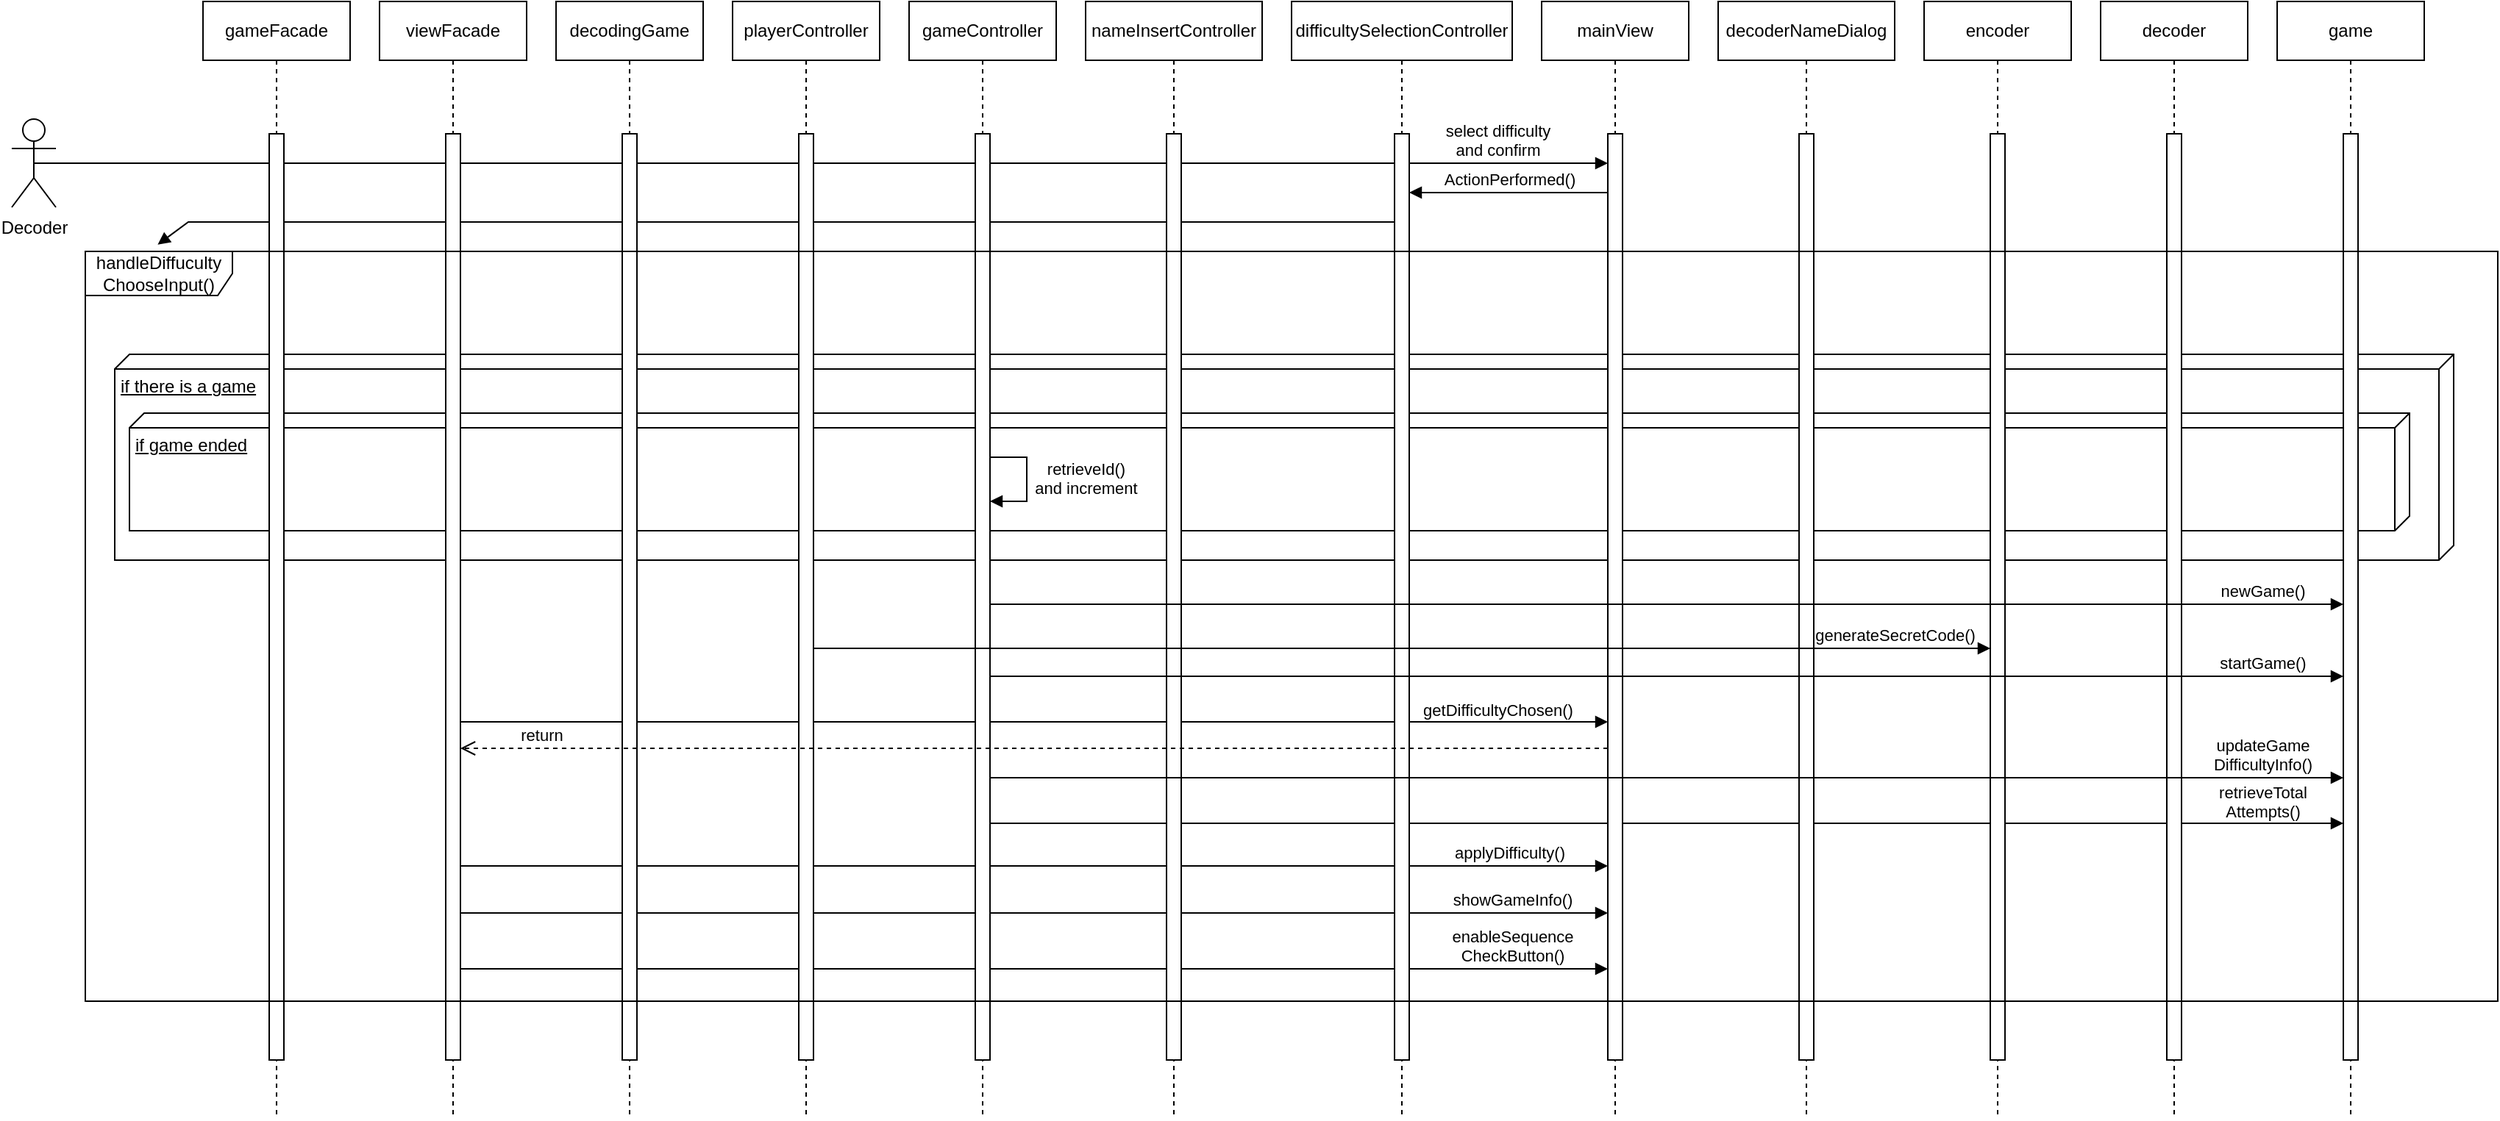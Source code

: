 <mxfile version="22.1.16" type="device" pages="5">
  <diagram name="difficultySelection" id="ej1dVefqYXsf6kIaZEYO">
    <mxGraphModel dx="1793" dy="1045" grid="1" gridSize="10" guides="1" tooltips="1" connect="1" arrows="1" fold="1" page="1" pageScale="1" pageWidth="850" pageHeight="1100" math="0" shadow="0">
      <root>
        <mxCell id="0" />
        <mxCell id="1" parent="0" />
        <mxCell id="rTa7LTqlLrorRSVed1K8-1" value="if there is a game" style="verticalAlign=top;align=left;spacingTop=8;spacingLeft=2;spacingRight=12;shape=cube;size=10;direction=south;fontStyle=4;html=1;whiteSpace=wrap;" vertex="1" parent="1">
          <mxGeometry x="140" y="280" width="1590" height="140" as="geometry" />
        </mxCell>
        <mxCell id="rTa7LTqlLrorRSVed1K8-2" value="if game ended" style="verticalAlign=top;align=left;spacingTop=8;spacingLeft=2;spacingRight=12;shape=cube;size=10;direction=south;fontStyle=4;html=1;whiteSpace=wrap;" vertex="1" parent="1">
          <mxGeometry x="150" y="320" width="1550" height="80" as="geometry" />
        </mxCell>
        <mxCell id="XU4_op4EVZj-XPHD7sc--62" value="" style="html=1;verticalAlign=bottom;endArrow=block;curved=0;rounded=0;entryX=0.03;entryY=-0.009;entryDx=0;entryDy=0;entryPerimeter=0;" parent="1" source="XU4_op4EVZj-XPHD7sc--52" target="XU4_op4EVZj-XPHD7sc--61" edge="1">
          <mxGeometry width="80" relative="1" as="geometry">
            <mxPoint x="760" y="270" as="sourcePoint" />
            <mxPoint x="166.774" y="190" as="targetPoint" />
            <Array as="points">
              <mxPoint x="190" y="190" />
            </Array>
          </mxGeometry>
        </mxCell>
        <mxCell id="XU4_op4EVZj-XPHD7sc--66" value="retrieveTotal&lt;br&gt;Attempts()" style="html=1;verticalAlign=bottom;endArrow=block;curved=0;rounded=0;" parent="1" edge="1">
          <mxGeometry x="0.88" y="-1" width="80" relative="1" as="geometry">
            <mxPoint x="735" y="599" as="sourcePoint" />
            <mxPoint x="1655" y="599" as="targetPoint" />
            <mxPoint as="offset" />
          </mxGeometry>
        </mxCell>
        <mxCell id="XU4_op4EVZj-XPHD7sc--67" value="enableSequence&lt;br&gt;CheckButton()" style="html=1;verticalAlign=bottom;endArrow=block;curved=0;rounded=0;" parent="1" edge="1">
          <mxGeometry x="0.833" width="80" relative="1" as="geometry">
            <mxPoint x="375" y="698" as="sourcePoint" />
            <mxPoint x="1155" y="698" as="targetPoint" />
            <mxPoint as="offset" />
          </mxGeometry>
        </mxCell>
        <mxCell id="XU4_op4EVZj-XPHD7sc--68" value="applyDifficulty()" style="html=1;verticalAlign=bottom;endArrow=block;curved=0;rounded=0;" parent="1" edge="1">
          <mxGeometry x="0.827" width="80" relative="1" as="geometry">
            <mxPoint x="375" y="628" as="sourcePoint" />
            <mxPoint x="1155" y="628" as="targetPoint" />
            <mxPoint as="offset" />
          </mxGeometry>
        </mxCell>
        <mxCell id="XU4_op4EVZj-XPHD7sc--64" value="showGameInfo()" style="html=1;verticalAlign=bottom;endArrow=block;curved=0;rounded=0;" parent="1" edge="1">
          <mxGeometry x="0.833" width="80" relative="1" as="geometry">
            <mxPoint x="375" y="660" as="sourcePoint" />
            <mxPoint x="1155" y="660" as="targetPoint" />
            <mxPoint as="offset" />
          </mxGeometry>
        </mxCell>
        <mxCell id="XU4_op4EVZj-XPHD7sc--63" value="getDifficultyChosen()" style="html=1;verticalAlign=bottom;endArrow=block;curved=0;rounded=0;" parent="1" edge="1">
          <mxGeometry x="0.808" y="-1" width="80" relative="1" as="geometry">
            <mxPoint x="375" y="530" as="sourcePoint" />
            <mxPoint x="1155" y="530" as="targetPoint" />
            <mxPoint as="offset" />
          </mxGeometry>
        </mxCell>
        <mxCell id="XU4_op4EVZj-XPHD7sc--59" value="select difficulty&lt;br&gt;and confirm" style="html=1;verticalAlign=bottom;endArrow=block;curved=0;rounded=0;exitX=0.5;exitY=0.5;exitDx=0;exitDy=0;exitPerimeter=0;" parent="1" source="bKO9Z_HtG4AWZGj5XjEJ-2" target="XU4_op4EVZj-XPHD7sc--33" edge="1">
          <mxGeometry x="0.86" width="80" relative="1" as="geometry">
            <mxPoint x="710" y="340" as="sourcePoint" />
            <mxPoint x="790" y="340" as="targetPoint" />
            <mxPoint as="offset" />
          </mxGeometry>
        </mxCell>
        <mxCell id="bKO9Z_HtG4AWZGj5XjEJ-2" value="Decoder" style="shape=umlActor;verticalLabelPosition=bottom;verticalAlign=top;html=1;" parent="1" vertex="1">
          <mxGeometry x="70" y="120" width="30" height="60" as="geometry" />
        </mxCell>
        <mxCell id="XU4_op4EVZj-XPHD7sc--32" value="mainView" style="shape=umlLifeline;perimeter=lifelinePerimeter;whiteSpace=wrap;html=1;container=1;dropTarget=0;collapsible=0;recursiveResize=0;outlineConnect=0;portConstraint=eastwest;newEdgeStyle={&quot;curved&quot;:0,&quot;rounded&quot;:0};" parent="1" vertex="1">
          <mxGeometry x="1110" y="40" width="100" height="760" as="geometry" />
        </mxCell>
        <mxCell id="XU4_op4EVZj-XPHD7sc--33" value="" style="html=1;points=[[0,0,0,0,5],[0,1,0,0,-5],[1,0,0,0,5],[1,1,0,0,-5]];perimeter=orthogonalPerimeter;outlineConnect=0;targetShapes=umlLifeline;portConstraint=eastwest;newEdgeStyle={&quot;curved&quot;:0,&quot;rounded&quot;:0};" parent="XU4_op4EVZj-XPHD7sc--32" vertex="1">
          <mxGeometry x="45" y="90" width="10" height="630" as="geometry" />
        </mxCell>
        <mxCell id="XU4_op4EVZj-XPHD7sc--34" value="decoderNameDialog" style="shape=umlLifeline;perimeter=lifelinePerimeter;whiteSpace=wrap;html=1;container=1;dropTarget=0;collapsible=0;recursiveResize=0;outlineConnect=0;portConstraint=eastwest;newEdgeStyle={&quot;curved&quot;:0,&quot;rounded&quot;:0};" parent="1" vertex="1">
          <mxGeometry x="1230" y="40" width="120" height="760" as="geometry" />
        </mxCell>
        <mxCell id="XU4_op4EVZj-XPHD7sc--35" value="" style="html=1;points=[[0,0,0,0,5],[0,1,0,0,-5],[1,0,0,0,5],[1,1,0,0,-5]];perimeter=orthogonalPerimeter;outlineConnect=0;targetShapes=umlLifeline;portConstraint=eastwest;newEdgeStyle={&quot;curved&quot;:0,&quot;rounded&quot;:0};" parent="XU4_op4EVZj-XPHD7sc--34" vertex="1">
          <mxGeometry x="55" y="90" width="10" height="630" as="geometry" />
        </mxCell>
        <mxCell id="XU4_op4EVZj-XPHD7sc--36" value="decodingGame" style="shape=umlLifeline;perimeter=lifelinePerimeter;whiteSpace=wrap;html=1;container=1;dropTarget=0;collapsible=0;recursiveResize=0;outlineConnect=0;portConstraint=eastwest;newEdgeStyle={&quot;curved&quot;:0,&quot;rounded&quot;:0};" parent="1" vertex="1">
          <mxGeometry x="440" y="40" width="100" height="760" as="geometry" />
        </mxCell>
        <mxCell id="XU4_op4EVZj-XPHD7sc--37" value="" style="html=1;points=[[0,0,0,0,5],[0,1,0,0,-5],[1,0,0,0,5],[1,1,0,0,-5]];perimeter=orthogonalPerimeter;outlineConnect=0;targetShapes=umlLifeline;portConstraint=eastwest;newEdgeStyle={&quot;curved&quot;:0,&quot;rounded&quot;:0};" parent="XU4_op4EVZj-XPHD7sc--36" vertex="1">
          <mxGeometry x="45" y="90" width="10" height="630" as="geometry" />
        </mxCell>
        <mxCell id="XU4_op4EVZj-XPHD7sc--39" value="gameFacade" style="shape=umlLifeline;perimeter=lifelinePerimeter;whiteSpace=wrap;html=1;container=1;dropTarget=0;collapsible=0;recursiveResize=0;outlineConnect=0;portConstraint=eastwest;newEdgeStyle={&quot;curved&quot;:0,&quot;rounded&quot;:0};" parent="1" vertex="1">
          <mxGeometry x="200" y="40" width="100" height="760" as="geometry" />
        </mxCell>
        <mxCell id="XU4_op4EVZj-XPHD7sc--40" value="" style="html=1;points=[[0,0,0,0,5],[0,1,0,0,-5],[1,0,0,0,5],[1,1,0,0,-5]];perimeter=orthogonalPerimeter;outlineConnect=0;targetShapes=umlLifeline;portConstraint=eastwest;newEdgeStyle={&quot;curved&quot;:0,&quot;rounded&quot;:0};" parent="XU4_op4EVZj-XPHD7sc--39" vertex="1">
          <mxGeometry x="45" y="90" width="10" height="630" as="geometry" />
        </mxCell>
        <mxCell id="XU4_op4EVZj-XPHD7sc--41" value="viewFacade" style="shape=umlLifeline;perimeter=lifelinePerimeter;whiteSpace=wrap;html=1;container=1;dropTarget=0;collapsible=0;recursiveResize=0;outlineConnect=0;portConstraint=eastwest;newEdgeStyle={&quot;curved&quot;:0,&quot;rounded&quot;:0};" parent="1" vertex="1">
          <mxGeometry x="320" y="40" width="100" height="760" as="geometry" />
        </mxCell>
        <mxCell id="XU4_op4EVZj-XPHD7sc--43" value="" style="html=1;points=[[0,0,0,0,5],[0,1,0,0,-5],[1,0,0,0,5],[1,1,0,0,-5]];perimeter=orthogonalPerimeter;outlineConnect=0;targetShapes=umlLifeline;portConstraint=eastwest;newEdgeStyle={&quot;curved&quot;:0,&quot;rounded&quot;:0};" parent="XU4_op4EVZj-XPHD7sc--41" vertex="1">
          <mxGeometry x="45" y="90" width="10" height="630" as="geometry" />
        </mxCell>
        <mxCell id="XU4_op4EVZj-XPHD7sc--44" value="playerController" style="shape=umlLifeline;perimeter=lifelinePerimeter;whiteSpace=wrap;html=1;container=1;dropTarget=0;collapsible=0;recursiveResize=0;outlineConnect=0;portConstraint=eastwest;newEdgeStyle={&quot;curved&quot;:0,&quot;rounded&quot;:0};" parent="1" vertex="1">
          <mxGeometry x="560" y="40" width="100" height="760" as="geometry" />
        </mxCell>
        <mxCell id="XU4_op4EVZj-XPHD7sc--45" value="" style="html=1;points=[[0,0,0,0,5],[0,1,0,0,-5],[1,0,0,0,5],[1,1,0,0,-5]];perimeter=orthogonalPerimeter;outlineConnect=0;targetShapes=umlLifeline;portConstraint=eastwest;newEdgeStyle={&quot;curved&quot;:0,&quot;rounded&quot;:0};" parent="XU4_op4EVZj-XPHD7sc--44" vertex="1">
          <mxGeometry x="45" y="90" width="10" height="630" as="geometry" />
        </mxCell>
        <mxCell id="XU4_op4EVZj-XPHD7sc--46" value="gameController" style="shape=umlLifeline;perimeter=lifelinePerimeter;whiteSpace=wrap;html=1;container=1;dropTarget=0;collapsible=0;recursiveResize=0;outlineConnect=0;portConstraint=eastwest;newEdgeStyle={&quot;curved&quot;:0,&quot;rounded&quot;:0};" parent="1" vertex="1">
          <mxGeometry x="680" y="40" width="100" height="760" as="geometry" />
        </mxCell>
        <mxCell id="XU4_op4EVZj-XPHD7sc--47" value="" style="html=1;points=[[0,0,0,0,5],[0,1,0,0,-5],[1,0,0,0,5],[1,1,0,0,-5]];perimeter=orthogonalPerimeter;outlineConnect=0;targetShapes=umlLifeline;portConstraint=eastwest;newEdgeStyle={&quot;curved&quot;:0,&quot;rounded&quot;:0};" parent="XU4_op4EVZj-XPHD7sc--46" vertex="1">
          <mxGeometry x="45" y="90" width="10" height="630" as="geometry" />
        </mxCell>
        <mxCell id="XU4_op4EVZj-XPHD7sc--65" value="retrieveId()&lt;br&gt;and increment" style="html=1;verticalAlign=bottom;endArrow=block;curved=0;rounded=0;" parent="XU4_op4EVZj-XPHD7sc--46" edge="1">
          <mxGeometry x="0.375" y="-40" width="80" relative="1" as="geometry">
            <mxPoint x="55" y="310" as="sourcePoint" />
            <mxPoint x="55" y="340" as="targetPoint" />
            <Array as="points">
              <mxPoint x="80" y="310" />
              <mxPoint x="80" y="340" />
            </Array>
            <mxPoint x="40" y="40" as="offset" />
          </mxGeometry>
        </mxCell>
        <mxCell id="XU4_op4EVZj-XPHD7sc--48" value="nameInsertController" style="shape=umlLifeline;perimeter=lifelinePerimeter;whiteSpace=wrap;html=1;container=1;dropTarget=0;collapsible=0;recursiveResize=0;outlineConnect=0;portConstraint=eastwest;newEdgeStyle={&quot;curved&quot;:0,&quot;rounded&quot;:0};" parent="1" vertex="1">
          <mxGeometry x="800" y="40" width="120" height="760" as="geometry" />
        </mxCell>
        <mxCell id="XU4_op4EVZj-XPHD7sc--49" value="" style="html=1;points=[[0,0,0,0,5],[0,1,0,0,-5],[1,0,0,0,5],[1,1,0,0,-5]];perimeter=orthogonalPerimeter;outlineConnect=0;targetShapes=umlLifeline;portConstraint=eastwest;newEdgeStyle={&quot;curved&quot;:0,&quot;rounded&quot;:0};" parent="XU4_op4EVZj-XPHD7sc--48" vertex="1">
          <mxGeometry x="55" y="90" width="10" height="630" as="geometry" />
        </mxCell>
        <mxCell id="XU4_op4EVZj-XPHD7sc--51" value="difficultySelectionController" style="shape=umlLifeline;perimeter=lifelinePerimeter;whiteSpace=wrap;html=1;container=1;dropTarget=0;collapsible=0;recursiveResize=0;outlineConnect=0;portConstraint=eastwest;newEdgeStyle={&quot;curved&quot;:0,&quot;rounded&quot;:0};" parent="1" vertex="1">
          <mxGeometry x="940" y="40" width="150" height="760" as="geometry" />
        </mxCell>
        <mxCell id="XU4_op4EVZj-XPHD7sc--52" value="" style="html=1;points=[[0,0,0,0,5],[0,1,0,0,-5],[1,0,0,0,5],[1,1,0,0,-5]];perimeter=orthogonalPerimeter;outlineConnect=0;targetShapes=umlLifeline;portConstraint=eastwest;newEdgeStyle={&quot;curved&quot;:0,&quot;rounded&quot;:0};" parent="XU4_op4EVZj-XPHD7sc--51" vertex="1">
          <mxGeometry x="70" y="90" width="10" height="630" as="geometry" />
        </mxCell>
        <mxCell id="XU4_op4EVZj-XPHD7sc--53" value="encoder" style="shape=umlLifeline;perimeter=lifelinePerimeter;whiteSpace=wrap;html=1;container=1;dropTarget=0;collapsible=0;recursiveResize=0;outlineConnect=0;portConstraint=eastwest;newEdgeStyle={&quot;curved&quot;:0,&quot;rounded&quot;:0};" parent="1" vertex="1">
          <mxGeometry x="1370" y="40" width="100" height="760" as="geometry" />
        </mxCell>
        <mxCell id="XU4_op4EVZj-XPHD7sc--54" value="" style="html=1;points=[[0,0,0,0,5],[0,1,0,0,-5],[1,0,0,0,5],[1,1,0,0,-5]];perimeter=orthogonalPerimeter;outlineConnect=0;targetShapes=umlLifeline;portConstraint=eastwest;newEdgeStyle={&quot;curved&quot;:0,&quot;rounded&quot;:0};" parent="XU4_op4EVZj-XPHD7sc--53" vertex="1">
          <mxGeometry x="45" y="90" width="10" height="630" as="geometry" />
        </mxCell>
        <mxCell id="XU4_op4EVZj-XPHD7sc--55" value="decoder" style="shape=umlLifeline;perimeter=lifelinePerimeter;whiteSpace=wrap;html=1;container=1;dropTarget=0;collapsible=0;recursiveResize=0;outlineConnect=0;portConstraint=eastwest;newEdgeStyle={&quot;curved&quot;:0,&quot;rounded&quot;:0};" parent="1" vertex="1">
          <mxGeometry x="1490" y="40" width="100" height="760" as="geometry" />
        </mxCell>
        <mxCell id="XU4_op4EVZj-XPHD7sc--56" value="" style="html=1;points=[[0,0,0,0,5],[0,1,0,0,-5],[1,0,0,0,5],[1,1,0,0,-5]];perimeter=orthogonalPerimeter;outlineConnect=0;targetShapes=umlLifeline;portConstraint=eastwest;newEdgeStyle={&quot;curved&quot;:0,&quot;rounded&quot;:0};" parent="XU4_op4EVZj-XPHD7sc--55" vertex="1">
          <mxGeometry x="45" y="90" width="10" height="630" as="geometry" />
        </mxCell>
        <mxCell id="XU4_op4EVZj-XPHD7sc--57" value="game" style="shape=umlLifeline;perimeter=lifelinePerimeter;whiteSpace=wrap;html=1;container=1;dropTarget=0;collapsible=0;recursiveResize=0;outlineConnect=0;portConstraint=eastwest;newEdgeStyle={&quot;curved&quot;:0,&quot;rounded&quot;:0};" parent="1" vertex="1">
          <mxGeometry x="1610" y="40" width="100" height="760" as="geometry" />
        </mxCell>
        <mxCell id="XU4_op4EVZj-XPHD7sc--58" value="" style="html=1;points=[[0,0,0,0,5],[0,1,0,0,-5],[1,0,0,0,5],[1,1,0,0,-5]];perimeter=orthogonalPerimeter;outlineConnect=0;targetShapes=umlLifeline;portConstraint=eastwest;newEdgeStyle={&quot;curved&quot;:0,&quot;rounded&quot;:0};" parent="XU4_op4EVZj-XPHD7sc--57" vertex="1">
          <mxGeometry x="45" y="90" width="10" height="630" as="geometry" />
        </mxCell>
        <mxCell id="XU4_op4EVZj-XPHD7sc--60" value="ActionPerformed()" style="html=1;verticalAlign=bottom;endArrow=block;curved=0;rounded=0;" parent="1" edge="1">
          <mxGeometry width="80" relative="1" as="geometry">
            <mxPoint x="1155" y="170.0" as="sourcePoint" />
            <mxPoint x="1020.0" y="170.0" as="targetPoint" />
          </mxGeometry>
        </mxCell>
        <mxCell id="XU4_op4EVZj-XPHD7sc--61" value="handleDiffuculty&lt;br&gt;ChooseInput()" style="shape=umlFrame;whiteSpace=wrap;html=1;pointerEvents=0;width=100;height=30;" parent="1" vertex="1">
          <mxGeometry x="120" y="210" width="1640" height="510" as="geometry" />
        </mxCell>
        <mxCell id="rTa7LTqlLrorRSVed1K8-4" value="newGame()" style="html=1;verticalAlign=bottom;endArrow=block;curved=0;rounded=0;" edge="1" parent="1">
          <mxGeometry x="0.88" width="80" relative="1" as="geometry">
            <mxPoint x="735" y="450" as="sourcePoint" />
            <mxPoint x="1655" y="450" as="targetPoint" />
            <mxPoint as="offset" />
          </mxGeometry>
        </mxCell>
        <mxCell id="rTa7LTqlLrorRSVed1K8-6" value="generateSecretCode()" style="html=1;verticalAlign=bottom;endArrow=block;curved=0;rounded=0;" edge="1" parent="1">
          <mxGeometry x="0.838" width="80" relative="1" as="geometry">
            <mxPoint x="615" y="480" as="sourcePoint" />
            <mxPoint x="1415" y="480" as="targetPoint" />
            <mxPoint as="offset" />
          </mxGeometry>
        </mxCell>
        <mxCell id="rTa7LTqlLrorRSVed1K8-7" value="startGame()" style="html=1;verticalAlign=bottom;endArrow=block;curved=0;rounded=0;" edge="1" parent="1">
          <mxGeometry x="0.88" width="80" relative="1" as="geometry">
            <mxPoint x="735" y="499" as="sourcePoint" />
            <mxPoint x="1655" y="499" as="targetPoint" />
            <mxPoint as="offset" />
          </mxGeometry>
        </mxCell>
        <mxCell id="rTa7LTqlLrorRSVed1K8-8" value="return" style="html=1;verticalAlign=bottom;endArrow=open;dashed=1;endSize=8;curved=0;rounded=0;" edge="1" parent="1">
          <mxGeometry x="0.859" relative="1" as="geometry">
            <mxPoint x="1155" y="548" as="sourcePoint" />
            <mxPoint x="375" y="548" as="targetPoint" />
            <mxPoint as="offset" />
          </mxGeometry>
        </mxCell>
        <mxCell id="rTa7LTqlLrorRSVed1K8-9" value="updateGame&lt;br&gt;DifficultyInfo()" style="html=1;verticalAlign=bottom;endArrow=block;curved=0;rounded=0;" edge="1" parent="1">
          <mxGeometry x="0.88" width="80" relative="1" as="geometry">
            <mxPoint x="735" y="568" as="sourcePoint" />
            <mxPoint x="1655" y="568" as="targetPoint" />
            <mxPoint as="offset" />
          </mxGeometry>
        </mxCell>
      </root>
    </mxGraphModel>
  </diagram>
  <diagram id="ENifSUkkFFPSsa0WZSiJ" name="playTurn">
    <mxGraphModel dx="2049" dy="1194" grid="1" gridSize="10" guides="1" tooltips="1" connect="1" arrows="1" fold="1" page="1" pageScale="1" pageWidth="850" pageHeight="1100" math="0" shadow="0">
      <root>
        <mxCell id="0" />
        <mxCell id="1" parent="0" />
        <mxCell id="5WjKkK4CHzrK5aw3DW0U-7" value="if has attempts&lt;br&gt;left" style="verticalAlign=top;align=left;spacingTop=8;spacingLeft=2;spacingRight=12;shape=cube;size=10;direction=south;fontStyle=4;html=1;whiteSpace=wrap;" vertex="1" parent="1">
          <mxGeometry x="190" y="550" width="1590" height="360" as="geometry" />
        </mxCell>
        <mxCell id="5WjKkK4CHzrK5aw3DW0U-8" value="if there are no&lt;br&gt;duplicates in&lt;br&gt;sequence" style="verticalAlign=top;align=left;spacingTop=8;spacingLeft=2;spacingRight=12;shape=cube;size=10;direction=south;fontStyle=4;html=1;whiteSpace=wrap;" vertex="1" parent="1">
          <mxGeometry x="200" y="620" width="1550" height="270" as="geometry" />
        </mxCell>
        <mxCell id="5WjKkK4CHzrK5aw3DW0U-13" value="if decoder&lt;br&gt;wins or has&lt;br&gt;not attempts&lt;br&gt;left" style="verticalAlign=top;align=left;spacingTop=8;spacingLeft=2;spacingRight=12;shape=cube;size=10;direction=south;fontStyle=4;html=1;whiteSpace=wrap;" vertex="1" parent="1">
          <mxGeometry x="205" y="740" width="1515" height="130" as="geometry" />
        </mxCell>
        <mxCell id="5WjKkK4CHzrK5aw3DW0U-5" value="if game not set" style="verticalAlign=top;align=left;spacingTop=8;spacingLeft=2;spacingRight=12;shape=cube;size=10;direction=south;fontStyle=4;html=1;whiteSpace=wrap;" vertex="1" parent="1">
          <mxGeometry x="170" y="380" width="1540" height="70" as="geometry" />
        </mxCell>
        <mxCell id="5WjKkK4CHzrK5aw3DW0U-3" value="if no game" style="verticalAlign=top;align=left;spacingTop=8;spacingLeft=2;spacingRight=12;shape=cube;size=10;direction=south;fontStyle=4;html=1;whiteSpace=wrap;" vertex="1" parent="1">
          <mxGeometry x="170" y="290" width="1540" height="70" as="geometry" />
        </mxCell>
        <mxCell id="vv2Lg7EesVGJJaTFb2GC-5" value="ActionPerformed()" style="html=1;verticalAlign=bottom;endArrow=block;curved=0;rounded=0;" edge="1" parent="1">
          <mxGeometry width="80" relative="1" as="geometry">
            <mxPoint x="1315" y="271" as="sourcePoint" />
            <mxPoint x="1205" y="271" as="targetPoint" />
            <mxPoint as="offset" />
          </mxGeometry>
        </mxCell>
        <mxCell id="vv2Lg7EesVGJJaTFb2GC-7" value="handleTurn()" style="shape=umlFrame;whiteSpace=wrap;html=1;pointerEvents=0;width=80;height=30;" vertex="1" parent="1">
          <mxGeometry x="180" y="490" width="1630" height="470" as="geometry" />
        </mxCell>
        <mxCell id="vv2Lg7EesVGJJaTFb2GC-8" value="" style="html=1;verticalAlign=bottom;endArrow=block;curved=0;rounded=0;entryX=0.027;entryY=0;entryDx=0;entryDy=0;entryPerimeter=0;" edge="1" parent="1" target="vv2Lg7EesVGJJaTFb2GC-7" source="5WjKkK4CHzrK5aw3DW0U-2">
          <mxGeometry width="80" relative="1" as="geometry">
            <mxPoint x="855" y="1400" as="sourcePoint" />
            <mxPoint x="550" y="1400" as="targetPoint" />
            <Array as="points">
              <mxPoint x="250" y="470" />
            </Array>
          </mxGeometry>
        </mxCell>
        <mxCell id="vv2Lg7EesVGJJaTFb2GC-22" value="Loop for all attempts left" style="shape=umlFrame;whiteSpace=wrap;html=1;pointerEvents=0;width=100;height=60;" vertex="1" parent="1">
          <mxGeometry x="160" y="170" width="1680" height="830" as="geometry" />
        </mxCell>
        <mxCell id="dtl6HabOTtBuAM99os8o-1" value="mainView" style="shape=umlLifeline;perimeter=lifelinePerimeter;whiteSpace=wrap;html=1;container=1;dropTarget=0;collapsible=0;recursiveResize=0;outlineConnect=0;portConstraint=eastwest;newEdgeStyle={&quot;curved&quot;:0,&quot;rounded&quot;:0};" vertex="1" parent="1">
          <mxGeometry x="1270" y="80" width="100" height="1000" as="geometry" />
        </mxCell>
        <mxCell id="dtl6HabOTtBuAM99os8o-2" value="" style="html=1;points=[[0,0,0,0,5],[0,1,0,0,-5],[1,0,0,0,5],[1,1,0,0,-5]];perimeter=orthogonalPerimeter;outlineConnect=0;targetShapes=umlLifeline;portConstraint=eastwest;newEdgeStyle={&quot;curved&quot;:0,&quot;rounded&quot;:0};" vertex="1" parent="dtl6HabOTtBuAM99os8o-1">
          <mxGeometry x="45" y="90" width="10" height="870" as="geometry" />
        </mxCell>
        <mxCell id="dtl6HabOTtBuAM99os8o-5" value="decodingGame" style="shape=umlLifeline;perimeter=lifelinePerimeter;whiteSpace=wrap;html=1;container=1;dropTarget=0;collapsible=0;recursiveResize=0;outlineConnect=0;portConstraint=eastwest;newEdgeStyle={&quot;curved&quot;:0,&quot;rounded&quot;:0};" vertex="1" parent="1">
          <mxGeometry x="480" y="80" width="100" height="1000" as="geometry" />
        </mxCell>
        <mxCell id="dtl6HabOTtBuAM99os8o-6" value="" style="html=1;points=[[0,0,0,0,5],[0,1,0,0,-5],[1,0,0,0,5],[1,1,0,0,-5]];perimeter=orthogonalPerimeter;outlineConnect=0;targetShapes=umlLifeline;portConstraint=eastwest;newEdgeStyle={&quot;curved&quot;:0,&quot;rounded&quot;:0};" vertex="1" parent="dtl6HabOTtBuAM99os8o-5">
          <mxGeometry x="45" y="90" width="10" height="870" as="geometry" />
        </mxCell>
        <mxCell id="dtl6HabOTtBuAM99os8o-7" value="gameFacade" style="shape=umlLifeline;perimeter=lifelinePerimeter;whiteSpace=wrap;html=1;container=1;dropTarget=0;collapsible=0;recursiveResize=0;outlineConnect=0;portConstraint=eastwest;newEdgeStyle={&quot;curved&quot;:0,&quot;rounded&quot;:0};" vertex="1" parent="1">
          <mxGeometry x="240" y="80" width="100" height="1000" as="geometry" />
        </mxCell>
        <mxCell id="dtl6HabOTtBuAM99os8o-8" value="" style="html=1;points=[[0,0,0,0,5],[0,1,0,0,-5],[1,0,0,0,5],[1,1,0,0,-5]];perimeter=orthogonalPerimeter;outlineConnect=0;targetShapes=umlLifeline;portConstraint=eastwest;newEdgeStyle={&quot;curved&quot;:0,&quot;rounded&quot;:0};" vertex="1" parent="dtl6HabOTtBuAM99os8o-7">
          <mxGeometry x="45" y="90" width="10" height="870" as="geometry" />
        </mxCell>
        <mxCell id="dtl6HabOTtBuAM99os8o-9" value="viewFacade" style="shape=umlLifeline;perimeter=lifelinePerimeter;whiteSpace=wrap;html=1;container=1;dropTarget=0;collapsible=0;recursiveResize=0;outlineConnect=0;portConstraint=eastwest;newEdgeStyle={&quot;curved&quot;:0,&quot;rounded&quot;:0};" vertex="1" parent="1">
          <mxGeometry x="360" y="80" width="100" height="1000" as="geometry" />
        </mxCell>
        <mxCell id="dtl6HabOTtBuAM99os8o-10" value="" style="html=1;points=[[0,0,0,0,5],[0,1,0,0,-5],[1,0,0,0,5],[1,1,0,0,-5]];perimeter=orthogonalPerimeter;outlineConnect=0;targetShapes=umlLifeline;portConstraint=eastwest;newEdgeStyle={&quot;curved&quot;:0,&quot;rounded&quot;:0};" vertex="1" parent="dtl6HabOTtBuAM99os8o-9">
          <mxGeometry x="45" y="90" width="10" height="870" as="geometry" />
        </mxCell>
        <mxCell id="dtl6HabOTtBuAM99os8o-11" value="playerController" style="shape=umlLifeline;perimeter=lifelinePerimeter;whiteSpace=wrap;html=1;container=1;dropTarget=0;collapsible=0;recursiveResize=0;outlineConnect=0;portConstraint=eastwest;newEdgeStyle={&quot;curved&quot;:0,&quot;rounded&quot;:0};" vertex="1" parent="1">
          <mxGeometry x="600" y="80" width="100" height="1000" as="geometry" />
        </mxCell>
        <mxCell id="dtl6HabOTtBuAM99os8o-12" value="" style="html=1;points=[[0,0,0,0,5],[0,1,0,0,-5],[1,0,0,0,5],[1,1,0,0,-5]];perimeter=orthogonalPerimeter;outlineConnect=0;targetShapes=umlLifeline;portConstraint=eastwest;newEdgeStyle={&quot;curved&quot;:0,&quot;rounded&quot;:0};" vertex="1" parent="dtl6HabOTtBuAM99os8o-11">
          <mxGeometry x="45" y="90" width="10" height="870" as="geometry" />
        </mxCell>
        <mxCell id="dtl6HabOTtBuAM99os8o-13" value="gameController" style="shape=umlLifeline;perimeter=lifelinePerimeter;whiteSpace=wrap;html=1;container=1;dropTarget=0;collapsible=0;recursiveResize=0;outlineConnect=0;portConstraint=eastwest;newEdgeStyle={&quot;curved&quot;:0,&quot;rounded&quot;:0};" vertex="1" parent="1">
          <mxGeometry x="720" y="80" width="100" height="1000" as="geometry" />
        </mxCell>
        <mxCell id="dtl6HabOTtBuAM99os8o-14" value="" style="html=1;points=[[0,0,0,0,5],[0,1,0,0,-5],[1,0,0,0,5],[1,1,0,0,-5]];perimeter=orthogonalPerimeter;outlineConnect=0;targetShapes=umlLifeline;portConstraint=eastwest;newEdgeStyle={&quot;curved&quot;:0,&quot;rounded&quot;:0};" vertex="1" parent="dtl6HabOTtBuAM99os8o-13">
          <mxGeometry x="45" y="90" width="10" height="870" as="geometry" />
        </mxCell>
        <mxCell id="dtl6HabOTtBuAM99os8o-16" value="nameInsertController" style="shape=umlLifeline;perimeter=lifelinePerimeter;whiteSpace=wrap;html=1;container=1;dropTarget=0;collapsible=0;recursiveResize=0;outlineConnect=0;portConstraint=eastwest;newEdgeStyle={&quot;curved&quot;:0,&quot;rounded&quot;:0};" vertex="1" parent="1">
          <mxGeometry x="840" y="80" width="120" height="1000" as="geometry" />
        </mxCell>
        <mxCell id="dtl6HabOTtBuAM99os8o-17" value="" style="html=1;points=[[0,0,0,0,5],[0,1,0,0,-5],[1,0,0,0,5],[1,1,0,0,-5]];perimeter=orthogonalPerimeter;outlineConnect=0;targetShapes=umlLifeline;portConstraint=eastwest;newEdgeStyle={&quot;curved&quot;:0,&quot;rounded&quot;:0};" vertex="1" parent="dtl6HabOTtBuAM99os8o-16">
          <mxGeometry x="55" y="90" width="10" height="870" as="geometry" />
        </mxCell>
        <mxCell id="dtl6HabOTtBuAM99os8o-18" value="difficultySelectionController" style="shape=umlLifeline;perimeter=lifelinePerimeter;whiteSpace=wrap;html=1;container=1;dropTarget=0;collapsible=0;recursiveResize=0;outlineConnect=0;portConstraint=eastwest;newEdgeStyle={&quot;curved&quot;:0,&quot;rounded&quot;:0};" vertex="1" parent="1">
          <mxGeometry x="980" y="80" width="150" height="1000" as="geometry" />
        </mxCell>
        <mxCell id="dtl6HabOTtBuAM99os8o-19" value="" style="html=1;points=[[0,0,0,0,5],[0,1,0,0,-5],[1,0,0,0,5],[1,1,0,0,-5]];perimeter=orthogonalPerimeter;outlineConnect=0;targetShapes=umlLifeline;portConstraint=eastwest;newEdgeStyle={&quot;curved&quot;:0,&quot;rounded&quot;:0};" vertex="1" parent="dtl6HabOTtBuAM99os8o-18">
          <mxGeometry x="70" y="90" width="10" height="870" as="geometry" />
        </mxCell>
        <mxCell id="dtl6HabOTtBuAM99os8o-20" value="encoder" style="shape=umlLifeline;perimeter=lifelinePerimeter;whiteSpace=wrap;html=1;container=1;dropTarget=0;collapsible=0;recursiveResize=0;outlineConnect=0;portConstraint=eastwest;newEdgeStyle={&quot;curved&quot;:0,&quot;rounded&quot;:0};" vertex="1" parent="1">
          <mxGeometry x="1390" y="80" width="100" height="1000" as="geometry" />
        </mxCell>
        <mxCell id="dtl6HabOTtBuAM99os8o-21" value="" style="html=1;points=[[0,0,0,0,5],[0,1,0,0,-5],[1,0,0,0,5],[1,1,0,0,-5]];perimeter=orthogonalPerimeter;outlineConnect=0;targetShapes=umlLifeline;portConstraint=eastwest;newEdgeStyle={&quot;curved&quot;:0,&quot;rounded&quot;:0};" vertex="1" parent="dtl6HabOTtBuAM99os8o-20">
          <mxGeometry x="45" y="90" width="10" height="870" as="geometry" />
        </mxCell>
        <mxCell id="dtl6HabOTtBuAM99os8o-22" value="decoder" style="shape=umlLifeline;perimeter=lifelinePerimeter;whiteSpace=wrap;html=1;container=1;dropTarget=0;collapsible=0;recursiveResize=0;outlineConnect=0;portConstraint=eastwest;newEdgeStyle={&quot;curved&quot;:0,&quot;rounded&quot;:0};" vertex="1" parent="1">
          <mxGeometry x="1510" y="80" width="100" height="1000" as="geometry" />
        </mxCell>
        <mxCell id="dtl6HabOTtBuAM99os8o-23" value="" style="html=1;points=[[0,0,0,0,5],[0,1,0,0,-5],[1,0,0,0,5],[1,1,0,0,-5]];perimeter=orthogonalPerimeter;outlineConnect=0;targetShapes=umlLifeline;portConstraint=eastwest;newEdgeStyle={&quot;curved&quot;:0,&quot;rounded&quot;:0};" vertex="1" parent="dtl6HabOTtBuAM99os8o-22">
          <mxGeometry x="45" y="90" width="10" height="870" as="geometry" />
        </mxCell>
        <mxCell id="dtl6HabOTtBuAM99os8o-24" value="game" style="shape=umlLifeline;perimeter=lifelinePerimeter;whiteSpace=wrap;html=1;container=1;dropTarget=0;collapsible=0;recursiveResize=0;outlineConnect=0;portConstraint=eastwest;newEdgeStyle={&quot;curved&quot;:0,&quot;rounded&quot;:0};" vertex="1" parent="1">
          <mxGeometry x="1630" y="80" width="100" height="1000" as="geometry" />
        </mxCell>
        <mxCell id="dtl6HabOTtBuAM99os8o-25" value="" style="html=1;points=[[0,0,0,0,5],[0,1,0,0,-5],[1,0,0,0,5],[1,1,0,0,-5]];perimeter=orthogonalPerimeter;outlineConnect=0;targetShapes=umlLifeline;portConstraint=eastwest;newEdgeStyle={&quot;curved&quot;:0,&quot;rounded&quot;:0};" vertex="1" parent="dtl6HabOTtBuAM99os8o-24">
          <mxGeometry x="45" y="90" width="10" height="870" as="geometry" />
        </mxCell>
        <mxCell id="nfkXcmggewUbvpTcMqNw-1" value="Decoder" style="shape=umlActor;verticalLabelPosition=bottom;verticalAlign=top;html=1;" vertex="1" parent="1">
          <mxGeometry x="100" y="210" width="30" height="60" as="geometry" />
        </mxCell>
        <mxCell id="gFqm_S6jpwIA5197oCzZ-1" value="select sequence&lt;br&gt;and confirm" style="html=1;verticalAlign=bottom;endArrow=block;curved=0;rounded=0;exitX=0.5;exitY=0.5;exitDx=0;exitDy=0;exitPerimeter=0;" edge="1" parent="1" source="nfkXcmggewUbvpTcMqNw-1" target="dtl6HabOTtBuAM99os8o-2">
          <mxGeometry x="0.908" width="80" relative="1" as="geometry">
            <mxPoint x="460" y="200" as="sourcePoint" />
            <mxPoint x="540" y="200" as="targetPoint" />
            <mxPoint as="offset" />
          </mxGeometry>
        </mxCell>
        <mxCell id="5WjKkK4CHzrK5aw3DW0U-1" value="turnController" style="shape=umlLifeline;perimeter=lifelinePerimeter;whiteSpace=wrap;html=1;container=1;dropTarget=0;collapsible=0;recursiveResize=0;outlineConnect=0;portConstraint=eastwest;newEdgeStyle={&quot;curved&quot;:0,&quot;rounded&quot;:0};" vertex="1" parent="1">
          <mxGeometry x="1150" y="80" width="100" height="1000" as="geometry" />
        </mxCell>
        <mxCell id="5WjKkK4CHzrK5aw3DW0U-2" value="" style="html=1;points=[[0,0,0,0,5],[0,1,0,0,-5],[1,0,0,0,5],[1,1,0,0,-5]];perimeter=orthogonalPerimeter;outlineConnect=0;targetShapes=umlLifeline;portConstraint=eastwest;newEdgeStyle={&quot;curved&quot;:0,&quot;rounded&quot;:0};" vertex="1" parent="5WjKkK4CHzrK5aw3DW0U-1">
          <mxGeometry x="45" y="90" width="10" height="870" as="geometry" />
        </mxCell>
        <mxCell id="vv2Lg7EesVGJJaTFb2GC-6" value="endGame()" style="html=1;verticalAlign=bottom;endArrow=block;curved=0;rounded=0;" edge="1" parent="5WjKkK4CHzrK5aw3DW0U-1" source="5WjKkK4CHzrK5aw3DW0U-2" target="5WjKkK4CHzrK5aw3DW0U-2">
          <mxGeometry x="0.133" y="40" width="80" relative="1" as="geometry">
            <mxPoint x="-285" y="1580" as="sourcePoint" />
            <mxPoint x="-285" y="1610" as="targetPoint" />
            <Array as="points">
              <mxPoint x="90" y="690" />
              <mxPoint x="90" y="770" />
            </Array>
            <mxPoint as="offset" />
          </mxGeometry>
        </mxCell>
        <mxCell id="5WjKkK4CHzrK5aw3DW0U-4" value="showDifficultyError&lt;br&gt;NotChosen()" style="html=1;verticalAlign=bottom;endArrow=block;curved=0;rounded=0;" edge="1" parent="1">
          <mxGeometry x="0.878" y="2" width="80" relative="1" as="geometry">
            <mxPoint x="415" y="336" as="sourcePoint" />
            <mxPoint x="1315" y="336" as="targetPoint" />
            <mxPoint as="offset" />
          </mxGeometry>
        </mxCell>
        <mxCell id="5WjKkK4CHzrK5aw3DW0U-6" value="showDifficultyError&lt;br&gt;NotChosen()" style="html=1;verticalAlign=bottom;endArrow=block;curved=0;rounded=0;" edge="1" parent="1">
          <mxGeometry x="0.878" y="2" width="80" relative="1" as="geometry">
            <mxPoint x="415" y="429" as="sourcePoint" />
            <mxPoint x="1315" y="429" as="targetPoint" />
            <mxPoint as="offset" />
          </mxGeometry>
        </mxCell>
        <mxCell id="5WjKkK4CHzrK5aw3DW0U-9" value="retrieveSequence()" style="html=1;verticalAlign=bottom;endArrow=block;curved=0;rounded=0;" edge="1" parent="1">
          <mxGeometry x="0.878" width="80" relative="1" as="geometry">
            <mxPoint x="415" y="655" as="sourcePoint" />
            <mxPoint x="1315" y="655" as="targetPoint" />
            <mxPoint as="offset" />
          </mxGeometry>
        </mxCell>
        <mxCell id="5WjKkK4CHzrK5aw3DW0U-10" value="startGameTurn()" style="html=1;verticalAlign=bottom;endArrow=block;curved=0;rounded=0;" edge="1" parent="1" target="dtl6HabOTtBuAM99os8o-25">
          <mxGeometry x="0.894" width="80" relative="1" as="geometry">
            <mxPoint x="775" y="665" as="sourcePoint" />
            <mxPoint x="1815" y="665" as="targetPoint" />
            <mxPoint as="offset" />
          </mxGeometry>
        </mxCell>
        <mxCell id="5WjKkK4CHzrK5aw3DW0U-11" value="showNew&lt;br&gt;Sequence()" style="html=1;verticalAlign=bottom;endArrow=block;curved=0;rounded=0;" edge="1" parent="1">
          <mxGeometry x="0.878" width="80" relative="1" as="geometry">
            <mxPoint x="415" y="700.0" as="sourcePoint" />
            <mxPoint x="1315" y="700.0" as="targetPoint" />
            <mxPoint as="offset" />
          </mxGeometry>
        </mxCell>
        <mxCell id="5WjKkK4CHzrK5aw3DW0U-12" value="endTurn()" style="html=1;verticalAlign=bottom;endArrow=block;curved=0;rounded=0;" edge="1" parent="1">
          <mxGeometry x="0.894" width="80" relative="1" as="geometry">
            <mxPoint x="775" y="714" as="sourcePoint" />
            <mxPoint x="1675" y="714" as="targetPoint" />
            <mxPoint as="offset" />
          </mxGeometry>
        </mxCell>
      </root>
    </mxGraphModel>
  </diagram>
  <diagram id="-SNkO-981gOdDUVk9eKb" name="updateGameInfo">
    <mxGraphModel dx="989" dy="577" grid="1" gridSize="10" guides="1" tooltips="1" connect="1" arrows="1" fold="1" page="1" pageScale="1" pageWidth="850" pageHeight="1100" math="0" shadow="0">
      <root>
        <mxCell id="0" />
        <mxCell id="1" parent="0" />
        <mxCell id="PX8cOQY9Uur4u0JPprsn-1" value="gameController" style="shape=umlLifeline;perimeter=lifelinePerimeter;whiteSpace=wrap;html=1;container=1;dropTarget=0;collapsible=0;recursiveResize=0;outlineConnect=0;portConstraint=eastwest;newEdgeStyle={&quot;curved&quot;:0,&quot;rounded&quot;:0};" vertex="1" parent="1">
          <mxGeometry x="280" y="40" width="100" height="400" as="geometry" />
        </mxCell>
        <mxCell id="PX8cOQY9Uur4u0JPprsn-2" value="" style="html=1;points=[[0,0,0,0,5],[0,1,0,0,-5],[1,0,0,0,5],[1,1,0,0,-5]];perimeter=orthogonalPerimeter;outlineConnect=0;targetShapes=umlLifeline;portConstraint=eastwest;newEdgeStyle={&quot;curved&quot;:0,&quot;rounded&quot;:0};" vertex="1" parent="PX8cOQY9Uur4u0JPprsn-1">
          <mxGeometry x="45" y="60" width="10" height="320" as="geometry" />
        </mxCell>
        <mxCell id="PX8cOQY9Uur4u0JPprsn-4" value="difficultySelectionController" style="shape=umlLifeline;perimeter=lifelinePerimeter;whiteSpace=wrap;html=1;container=1;dropTarget=0;collapsible=0;recursiveResize=0;outlineConnect=0;portConstraint=eastwest;newEdgeStyle={&quot;curved&quot;:0,&quot;rounded&quot;:0};" vertex="1" parent="1">
          <mxGeometry x="400" y="40" width="150" height="400" as="geometry" />
        </mxCell>
        <mxCell id="PX8cOQY9Uur4u0JPprsn-5" value="" style="html=1;points=[[0,0,0,0,5],[0,1,0,0,-5],[1,0,0,0,5],[1,1,0,0,-5]];perimeter=orthogonalPerimeter;outlineConnect=0;targetShapes=umlLifeline;portConstraint=eastwest;newEdgeStyle={&quot;curved&quot;:0,&quot;rounded&quot;:0};" vertex="1" parent="PX8cOQY9Uur4u0JPprsn-4">
          <mxGeometry x="70" y="60" width="10" height="320" as="geometry" />
        </mxCell>
        <mxCell id="PX8cOQY9Uur4u0JPprsn-6" value="game" style="shape=umlLifeline;perimeter=lifelinePerimeter;whiteSpace=wrap;html=1;container=1;dropTarget=0;collapsible=0;recursiveResize=0;outlineConnect=0;portConstraint=eastwest;newEdgeStyle={&quot;curved&quot;:0,&quot;rounded&quot;:0};" vertex="1" parent="1">
          <mxGeometry x="570" y="40" width="100" height="400" as="geometry" />
        </mxCell>
        <mxCell id="PX8cOQY9Uur4u0JPprsn-7" value="" style="html=1;points=[[0,0,0,0,5],[0,1,0,0,-5],[1,0,0,0,5],[1,1,0,0,-5]];perimeter=orthogonalPerimeter;outlineConnect=0;targetShapes=umlLifeline;portConstraint=eastwest;newEdgeStyle={&quot;curved&quot;:0,&quot;rounded&quot;:0};" vertex="1" parent="PX8cOQY9Uur4u0JPprsn-6">
          <mxGeometry x="45" y="60" width="10" height="320" as="geometry" />
        </mxCell>
        <mxCell id="_ELK69IJjXdZk0bKn6Rj-6" value="defineTotal&lt;br&gt;Attempts()" style="html=1;verticalAlign=bottom;endArrow=block;curved=0;rounded=0;" edge="1" parent="PX8cOQY9Uur4u0JPprsn-6" source="PX8cOQY9Uur4u0JPprsn-7" target="PX8cOQY9Uur4u0JPprsn-7">
          <mxGeometry x="0.3" y="-30" width="80" relative="1" as="geometry">
            <mxPoint x="-130" y="180" as="sourcePoint" />
            <mxPoint x="-50" y="180" as="targetPoint" />
            <Array as="points">
              <mxPoint x="90" y="150" />
              <mxPoint x="90" y="180" />
            </Array>
            <mxPoint x="30" y="30" as="offset" />
          </mxGeometry>
        </mxCell>
        <mxCell id="_ELK69IJjXdZk0bKn6Rj-7" value="return&lt;br&gt;number of total&lt;br&gt;attempts &lt;br&gt;for the game" style="html=1;verticalAlign=bottom;endArrow=open;dashed=1;endSize=8;curved=0;rounded=0;" edge="1" parent="PX8cOQY9Uur4u0JPprsn-6">
          <mxGeometry x="0.375" y="-51" relative="1" as="geometry">
            <mxPoint x="45" y="200" as="sourcePoint" />
            <mxPoint x="45" y="230" as="targetPoint" />
            <Array as="points">
              <mxPoint x="20" y="200" />
              <mxPoint x="20" y="230" />
            </Array>
            <mxPoint x="-50" y="-41" as="offset" />
          </mxGeometry>
        </mxCell>
        <mxCell id="_ELK69IJjXdZk0bKn6Rj-1" value="gameFacade" style="shape=umlLifeline;perimeter=lifelinePerimeter;whiteSpace=wrap;html=1;container=1;dropTarget=0;collapsible=0;recursiveResize=0;outlineConnect=0;portConstraint=eastwest;newEdgeStyle={&quot;curved&quot;:0,&quot;rounded&quot;:0};" vertex="1" parent="1">
          <mxGeometry x="160" y="40" width="100" height="400" as="geometry" />
        </mxCell>
        <mxCell id="_ELK69IJjXdZk0bKn6Rj-2" value="" style="html=1;points=[[0,0,0,0,5],[0,1,0,0,-5],[1,0,0,0,5],[1,1,0,0,-5]];perimeter=orthogonalPerimeter;outlineConnect=0;targetShapes=umlLifeline;portConstraint=eastwest;newEdgeStyle={&quot;curved&quot;:0,&quot;rounded&quot;:0};" vertex="1" parent="_ELK69IJjXdZk0bKn6Rj-1">
          <mxGeometry x="45" y="60" width="10" height="320" as="geometry" />
        </mxCell>
        <mxCell id="_ELK69IJjXdZk0bKn6Rj-8" value="initialize&lt;br&gt;Attempts&lt;br&gt;Left()" style="html=1;verticalAlign=bottom;endArrow=block;curved=0;rounded=0;" edge="1" parent="_ELK69IJjXdZk0bKn6Rj-1" source="_ELK69IJjXdZk0bKn6Rj-2" target="_ELK69IJjXdZk0bKn6Rj-2">
          <mxGeometry x="1" y="45" width="80" relative="1" as="geometry">
            <mxPoint x="210" y="320" as="sourcePoint" />
            <mxPoint x="290" y="320" as="targetPoint" />
            <Array as="points">
              <mxPoint x="80" y="240" />
              <mxPoint x="80" y="300" />
            </Array>
            <mxPoint x="-45" y="-45" as="offset" />
          </mxGeometry>
        </mxCell>
        <mxCell id="_ELK69IJjXdZk0bKn6Rj-3" value="updateGame&lt;br&gt;DifficultyInfo()" style="shape=umlFrame;whiteSpace=wrap;html=1;pointerEvents=0;width=110;height=40;" vertex="1" parent="1">
          <mxGeometry x="40" y="130" width="760" height="270" as="geometry" />
        </mxCell>
        <mxCell id="_ELK69IJjXdZk0bKn6Rj-4" value="" style="endArrow=open;endFill=1;endSize=12;html=1;rounded=0;entryX=0.084;entryY=-0.004;entryDx=0;entryDy=0;entryPerimeter=0;" edge="1" parent="1" source="PX8cOQY9Uur4u0JPprsn-5" target="_ELK69IJjXdZk0bKn6Rj-3">
          <mxGeometry width="160" relative="1" as="geometry">
            <mxPoint x="300" y="230" as="sourcePoint" />
            <mxPoint x="100" y="110" as="targetPoint" />
            <Array as="points">
              <mxPoint x="130" y="110" />
            </Array>
          </mxGeometry>
        </mxCell>
        <mxCell id="_ELK69IJjXdZk0bKn6Rj-5" value="call&lt;br&gt;(String difficulty name)" style="html=1;verticalAlign=bottom;endArrow=block;curved=0;rounded=0;" edge="1" parent="1">
          <mxGeometry x="0.675" width="80" relative="1" as="geometry">
            <mxPoint x="215" y="169.0" as="sourcePoint" />
            <mxPoint x="615.0" y="169.0" as="targetPoint" />
            <mxPoint as="offset" />
          </mxGeometry>
        </mxCell>
        <mxCell id="_ELK69IJjXdZk0bKn6Rj-9" value="getTotalAttempts()" style="html=1;verticalAlign=bottom;endArrow=block;curved=0;rounded=0;" edge="1" parent="1">
          <mxGeometry x="-0.025" y="1" width="80" relative="1" as="geometry">
            <mxPoint x="215" y="301" as="sourcePoint" />
            <mxPoint x="615" y="301" as="targetPoint" />
            <mxPoint as="offset" />
          </mxGeometry>
        </mxCell>
        <mxCell id="_ELK69IJjXdZk0bKn6Rj-10" value="return" style="html=1;verticalAlign=bottom;endArrow=open;dashed=1;endSize=8;curved=0;rounded=0;" edge="1" parent="1">
          <mxGeometry relative="1" as="geometry">
            <mxPoint x="615" y="320" as="sourcePoint" />
            <mxPoint x="215" y="320" as="targetPoint" />
          </mxGeometry>
        </mxCell>
        <mxCell id="_ELK69IJjXdZk0bKn6Rj-11" value="initializeHints()" style="html=1;verticalAlign=bottom;endArrow=block;curved=0;rounded=0;" edge="1" parent="1">
          <mxGeometry x="0.675" width="80" relative="1" as="geometry">
            <mxPoint x="215" y="360" as="sourcePoint" />
            <mxPoint x="615" y="360" as="targetPoint" />
            <mxPoint as="offset" />
          </mxGeometry>
        </mxCell>
        <mxCell id="_ELK69IJjXdZk0bKn6Rj-12" value="execute" style="html=1;verticalAlign=bottom;endArrow=block;curved=0;rounded=0;entryX=0.157;entryY=0.032;entryDx=0;entryDy=0;entryPerimeter=0;" edge="1" parent="1" source="PX8cOQY9Uur4u0JPprsn-2" target="_ELK69IJjXdZk0bKn6Rj-3">
          <mxGeometry x="-0.258" width="80" relative="1" as="geometry">
            <mxPoint x="310" y="210" as="sourcePoint" />
            <mxPoint x="390" y="210" as="targetPoint" />
            <mxPoint as="offset" />
          </mxGeometry>
        </mxCell>
        <mxCell id="_ELK69IJjXdZk0bKn6Rj-17" value="hintsStorage" style="shape=umlLifeline;perimeter=lifelinePerimeter;whiteSpace=wrap;html=1;container=1;dropTarget=0;collapsible=0;recursiveResize=0;outlineConnect=0;portConstraint=eastwest;newEdgeStyle={&quot;curved&quot;:0,&quot;rounded&quot;:0};" vertex="1" parent="1">
          <mxGeometry x="690" y="40" width="100" height="400" as="geometry" />
        </mxCell>
        <mxCell id="_ELK69IJjXdZk0bKn6Rj-18" value="" style="html=1;points=[[0,0,0,0,5],[0,1,0,0,-5],[1,0,0,0,5],[1,1,0,0,-5]];perimeter=orthogonalPerimeter;outlineConnect=0;targetShapes=umlLifeline;portConstraint=eastwest;newEdgeStyle={&quot;curved&quot;:0,&quot;rounded&quot;:0};" vertex="1" parent="_ELK69IJjXdZk0bKn6Rj-17">
          <mxGeometry x="45" y="60" width="10" height="320" as="geometry" />
        </mxCell>
        <mxCell id="_ELK69IJjXdZk0bKn6Rj-19" value="initializeHints&lt;br&gt;(totalAttempts)" style="html=1;verticalAlign=bottom;endArrow=block;curved=0;rounded=0;" edge="1" parent="1" target="_ELK69IJjXdZk0bKn6Rj-18">
          <mxGeometry width="80" relative="1" as="geometry">
            <mxPoint x="625" y="380" as="sourcePoint" />
            <mxPoint x="739.5" y="380" as="targetPoint" />
          </mxGeometry>
        </mxCell>
      </root>
    </mxGraphModel>
  </diagram>
  <diagram id="QQZEJxm4LZ6L2wRSDYSU" name="playTurn">
    <mxGraphModel dx="1434" dy="836" grid="1" gridSize="10" guides="1" tooltips="1" connect="1" arrows="1" fold="1" page="1" pageScale="1" pageWidth="850" pageHeight="1100" math="0" shadow="0">
      <root>
        <mxCell id="0" />
        <mxCell id="1" parent="0" />
        <mxCell id="-YfmG1kcdW99SMGR7qMT-1" value="gameFacade" style="shape=umlLifeline;perimeter=lifelinePerimeter;whiteSpace=wrap;html=1;container=1;dropTarget=0;collapsible=0;recursiveResize=0;outlineConnect=0;portConstraint=eastwest;newEdgeStyle={&quot;curved&quot;:0,&quot;rounded&quot;:0};" vertex="1" parent="1">
          <mxGeometry x="120" y="40" width="100" height="640" as="geometry" />
        </mxCell>
        <mxCell id="-YfmG1kcdW99SMGR7qMT-2" value="" style="html=1;points=[[0,0,0,0,5],[0,1,0,0,-5],[1,0,0,0,5],[1,1,0,0,-5]];perimeter=orthogonalPerimeter;outlineConnect=0;targetShapes=umlLifeline;portConstraint=eastwest;newEdgeStyle={&quot;curved&quot;:0,&quot;rounded&quot;:0};" vertex="1" parent="-YfmG1kcdW99SMGR7qMT-1">
          <mxGeometry x="45" y="80" width="10" height="530" as="geometry" />
        </mxCell>
        <mxCell id="4OOnJW8AV3FkzG7YhF1J-6" value="attemptsLeft&lt;br&gt;decrement" style="html=1;verticalAlign=bottom;endArrow=block;curved=0;rounded=0;" edge="1" parent="-YfmG1kcdW99SMGR7qMT-1" source="-YfmG1kcdW99SMGR7qMT-2" target="-YfmG1kcdW99SMGR7qMT-2">
          <mxGeometry x="0.3" y="-40" width="80" relative="1" as="geometry">
            <mxPoint x="200" y="550" as="sourcePoint" />
            <mxPoint x="280" y="550" as="targetPoint" />
            <Array as="points">
              <mxPoint x="90" y="520" />
              <mxPoint x="90" y="550" />
            </Array>
            <mxPoint x="40" y="40" as="offset" />
          </mxGeometry>
        </mxCell>
        <mxCell id="-YfmG1kcdW99SMGR7qMT-3" value="gameController" style="shape=umlLifeline;perimeter=lifelinePerimeter;whiteSpace=wrap;html=1;container=1;dropTarget=0;collapsible=0;recursiveResize=0;outlineConnect=0;portConstraint=eastwest;newEdgeStyle={&quot;curved&quot;:0,&quot;rounded&quot;:0};" vertex="1" parent="1">
          <mxGeometry x="240" y="40" width="100" height="640" as="geometry" />
        </mxCell>
        <mxCell id="-YfmG1kcdW99SMGR7qMT-4" value="" style="html=1;points=[[0,0,0,0,5],[0,1,0,0,-5],[1,0,0,0,5],[1,1,0,0,-5]];perimeter=orthogonalPerimeter;outlineConnect=0;targetShapes=umlLifeline;portConstraint=eastwest;newEdgeStyle={&quot;curved&quot;:0,&quot;rounded&quot;:0};" vertex="1" parent="-YfmG1kcdW99SMGR7qMT-3">
          <mxGeometry x="45" y="80" width="10" height="530" as="geometry" />
        </mxCell>
        <mxCell id="-YfmG1kcdW99SMGR7qMT-6" value="encoder" style="shape=umlLifeline;perimeter=lifelinePerimeter;whiteSpace=wrap;html=1;container=1;dropTarget=0;collapsible=0;recursiveResize=0;outlineConnect=0;portConstraint=eastwest;newEdgeStyle={&quot;curved&quot;:0,&quot;rounded&quot;:0};" vertex="1" parent="1">
          <mxGeometry x="360" y="40" width="100" height="640" as="geometry" />
        </mxCell>
        <mxCell id="-YfmG1kcdW99SMGR7qMT-7" value="" style="html=1;points=[[0,0,0,0,5],[0,1,0,0,-5],[1,0,0,0,5],[1,1,0,0,-5]];perimeter=orthogonalPerimeter;outlineConnect=0;targetShapes=umlLifeline;portConstraint=eastwest;newEdgeStyle={&quot;curved&quot;:0,&quot;rounded&quot;:0};" vertex="1" parent="-YfmG1kcdW99SMGR7qMT-6">
          <mxGeometry x="45" y="80" width="10" height="530" as="geometry" />
        </mxCell>
        <mxCell id="OMKsyapgwfqjShEot9tB-1" value="notifyObservers&lt;br&gt;(attemptsPlayed)" style="html=1;verticalAlign=bottom;endArrow=block;curved=0;rounded=0;" edge="1" parent="-YfmG1kcdW99SMGR7qMT-6" source="-YfmG1kcdW99SMGR7qMT-7" target="-YfmG1kcdW99SMGR7qMT-7">
          <mxGeometry x="1" y="-56" width="80" relative="1" as="geometry">
            <mxPoint x="45" y="304.0" as="sourcePoint" />
            <mxPoint x="-185" y="304.0" as="targetPoint" />
            <mxPoint x="-55" y="46" as="offset" />
            <Array as="points">
              <mxPoint x="80" y="280" />
              <mxPoint x="80" y="320" />
            </Array>
          </mxGeometry>
        </mxCell>
        <mxCell id="-YfmG1kcdW99SMGR7qMT-8" value="game" style="shape=umlLifeline;perimeter=lifelinePerimeter;whiteSpace=wrap;html=1;container=1;dropTarget=0;collapsible=0;recursiveResize=0;outlineConnect=0;portConstraint=eastwest;newEdgeStyle={&quot;curved&quot;:0,&quot;rounded&quot;:0};" vertex="1" parent="1">
          <mxGeometry x="480" y="40" width="100" height="640" as="geometry" />
        </mxCell>
        <mxCell id="-YfmG1kcdW99SMGR7qMT-9" value="" style="html=1;points=[[0,0,0,0,5],[0,1,0,0,-5],[1,0,0,0,5],[1,1,0,0,-5]];perimeter=orthogonalPerimeter;outlineConnect=0;targetShapes=umlLifeline;portConstraint=eastwest;newEdgeStyle={&quot;curved&quot;:0,&quot;rounded&quot;:0};" vertex="1" parent="-YfmG1kcdW99SMGR7qMT-8">
          <mxGeometry x="45" y="80" width="10" height="530" as="geometry" />
        </mxCell>
        <mxCell id="-YfmG1kcdW99SMGR7qMT-10" value="startGameTurn&lt;br&gt;(sequence)" style="shape=umlFrame;whiteSpace=wrap;html=1;pointerEvents=0;width=100;height=30;" vertex="1" parent="1">
          <mxGeometry x="40" y="130" width="680" height="300" as="geometry" />
        </mxCell>
        <mxCell id="UvARxSq3PpZq1HrxtLBk-2" value="playTurn(sequence)" style="html=1;verticalAlign=bottom;endArrow=block;curved=0;rounded=0;" edge="1" parent="1">
          <mxGeometry width="80" relative="1" as="geometry">
            <mxPoint x="285" y="171" as="sourcePoint" />
            <mxPoint x="175" y="171" as="targetPoint" />
          </mxGeometry>
        </mxCell>
        <mxCell id="UvARxSq3PpZq1HrxtLBk-3" value="playTurn" style="shape=umlFrame;whiteSpace=wrap;html=1;pointerEvents=0;" vertex="1" parent="1">
          <mxGeometry x="60" y="190" width="630" height="210" as="geometry" />
        </mxCell>
        <mxCell id="UvARxSq3PpZq1HrxtLBk-4" value="addSequence&lt;br&gt;(sequence)" style="html=1;verticalAlign=bottom;endArrow=block;curved=0;rounded=0;" edge="1" parent="1">
          <mxGeometry x="0.629" width="80" relative="1" as="geometry">
            <mxPoint x="175" y="220" as="sourcePoint" />
            <mxPoint x="525" y="220" as="targetPoint" />
            <mxPoint as="offset" />
          </mxGeometry>
        </mxCell>
        <mxCell id="UvARxSq3PpZq1HrxtLBk-5" value="evaluate&lt;br&gt;Sequence()" style="html=1;verticalAlign=bottom;endArrow=block;curved=0;rounded=0;" edge="1" parent="1">
          <mxGeometry x="0.522" width="80" relative="1" as="geometry">
            <mxPoint x="175" y="251" as="sourcePoint" />
            <mxPoint x="405" y="251" as="targetPoint" />
            <mxPoint as="offset" />
          </mxGeometry>
        </mxCell>
        <mxCell id="UvARxSq3PpZq1HrxtLBk-6" value="return hint" style="html=1;verticalAlign=bottom;endArrow=open;dashed=1;endSize=8;curved=0;rounded=0;" edge="1" parent="1">
          <mxGeometry x="0.609" relative="1" as="geometry">
            <mxPoint x="405" y="270" as="sourcePoint" />
            <mxPoint x="175" y="270" as="targetPoint" />
            <mxPoint as="offset" />
          </mxGeometry>
        </mxCell>
        <mxCell id="UvARxSq3PpZq1HrxtLBk-7" value="addHint&lt;br&gt;(hint)" style="html=1;verticalAlign=bottom;endArrow=block;curved=0;rounded=0;" edge="1" parent="1">
          <mxGeometry x="0.629" width="80" relative="1" as="geometry">
            <mxPoint x="175" y="289" as="sourcePoint" />
            <mxPoint x="525" y="289" as="targetPoint" />
            <mxPoint as="offset" />
          </mxGeometry>
        </mxCell>
        <mxCell id="_WppM04FNoCOA2l4tw7f-3" value="viewFacade" style="shape=umlLifeline;perimeter=lifelinePerimeter;whiteSpace=wrap;html=1;container=1;dropTarget=0;collapsible=0;recursiveResize=0;outlineConnect=0;portConstraint=eastwest;newEdgeStyle={&quot;curved&quot;:0,&quot;rounded&quot;:0};" vertex="1" parent="1">
          <mxGeometry x="600" y="40" width="100" height="640" as="geometry" />
        </mxCell>
        <mxCell id="_WppM04FNoCOA2l4tw7f-4" value="" style="html=1;points=[[0,0,0,0,5],[0,1,0,0,-5],[1,0,0,0,5],[1,1,0,0,-5]];perimeter=orthogonalPerimeter;outlineConnect=0;targetShapes=umlLifeline;portConstraint=eastwest;newEdgeStyle={&quot;curved&quot;:0,&quot;rounded&quot;:0};" vertex="1" parent="_WppM04FNoCOA2l4tw7f-3">
          <mxGeometry x="45" y="80" width="10" height="530" as="geometry" />
        </mxCell>
        <mxCell id="OMKsyapgwfqjShEot9tB-2" value="update main view" style="html=1;verticalAlign=bottom;endArrow=block;curved=0;rounded=0;" edge="1" parent="1">
          <mxGeometry x="0.522" width="80" relative="1" as="geometry">
            <mxPoint x="415" y="380.0" as="sourcePoint" />
            <mxPoint x="645" y="380.0" as="targetPoint" />
            <mxPoint as="offset" />
          </mxGeometry>
        </mxCell>
        <mxCell id="OMKsyapgwfqjShEot9tB-3" value="endGameTurn()" style="shape=umlFrame;whiteSpace=wrap;html=1;pointerEvents=0;width=100;height=30;" vertex="1" parent="1">
          <mxGeometry x="40" y="450" width="680" height="180" as="geometry" />
        </mxCell>
        <mxCell id="4OOnJW8AV3FkzG7YhF1J-1" value="endTurn()" style="html=1;verticalAlign=bottom;endArrow=block;curved=0;rounded=0;" edge="1" parent="1">
          <mxGeometry width="80" relative="1" as="geometry">
            <mxPoint x="285" y="480.0" as="sourcePoint" />
            <mxPoint x="175" y="480.0" as="targetPoint" />
            <mxPoint as="offset" />
          </mxGeometry>
        </mxCell>
        <mxCell id="4OOnJW8AV3FkzG7YhF1J-2" value="endTurn" style="shape=umlFrame;whiteSpace=wrap;html=1;pointerEvents=0;" vertex="1" parent="1">
          <mxGeometry x="60" y="495" width="630" height="115" as="geometry" />
        </mxCell>
        <mxCell id="4OOnJW8AV3FkzG7YhF1J-3" value="setAttempts&lt;br&gt;Played()" style="html=1;verticalAlign=bottom;endArrow=block;curved=0;rounded=0;" edge="1" parent="1">
          <mxGeometry x="0.686" y="-1" width="80" relative="1" as="geometry">
            <mxPoint x="175" y="529.0" as="sourcePoint" />
            <mxPoint x="525" y="529.0" as="targetPoint" />
            <mxPoint as="offset" />
          </mxGeometry>
        </mxCell>
        <mxCell id="4OOnJW8AV3FkzG7YhF1J-5" value="increment" style="text;html=1;align=center;verticalAlign=middle;resizable=0;points=[];autosize=1;strokeColor=none;fillColor=none;" vertex="1" parent="1">
          <mxGeometry x="540" y="510" width="80" height="30" as="geometry" />
        </mxCell>
      </root>
    </mxGraphModel>
  </diagram>
  <diagram id="fiMhX-hDWE_qNqZ0fF6g" name="endGame">
    <mxGraphModel dx="1195" dy="697" grid="1" gridSize="10" guides="1" tooltips="1" connect="1" arrows="1" fold="1" page="1" pageScale="1" pageWidth="850" pageHeight="1100" math="0" shadow="0">
      <root>
        <mxCell id="0" />
        <mxCell id="1" parent="0" />
        <mxCell id="TMl2DxdPdafFjGOr8NzD-8" value="if decoder loose" style="verticalAlign=top;align=left;spacingTop=8;spacingLeft=2;spacingRight=12;shape=cube;size=10;direction=south;fontStyle=4;html=1;whiteSpace=wrap;" vertex="1" parent="1">
          <mxGeometry x="50" y="420" width="1010" height="170" as="geometry" />
        </mxCell>
        <mxCell id="ArKPZyIrEfX9HiMApys2-1" value="if decoder wins" style="verticalAlign=top;align=left;spacingTop=8;spacingLeft=2;spacingRight=12;shape=cube;size=10;direction=south;fontStyle=4;html=1;whiteSpace=wrap;" vertex="1" parent="1">
          <mxGeometry x="50" y="180" width="1010" height="220" as="geometry" />
        </mxCell>
        <mxCell id="aHahTvZMV3ks7bHIBklL-1" value="viewFacade" style="shape=umlLifeline;perimeter=lifelinePerimeter;whiteSpace=wrap;html=1;container=1;dropTarget=0;collapsible=0;recursiveResize=0;outlineConnect=0;portConstraint=eastwest;newEdgeStyle={&quot;curved&quot;:0,&quot;rounded&quot;:0};" vertex="1" parent="1">
          <mxGeometry x="120" y="40" width="100" height="640" as="geometry" />
        </mxCell>
        <mxCell id="aHahTvZMV3ks7bHIBklL-2" value="" style="html=1;points=[[0,0,0,0,5],[0,1,0,0,-5],[1,0,0,0,5],[1,1,0,0,-5]];perimeter=orthogonalPerimeter;outlineConnect=0;targetShapes=umlLifeline;portConstraint=eastwest;newEdgeStyle={&quot;curved&quot;:0,&quot;rounded&quot;:0};" vertex="1" parent="aHahTvZMV3ks7bHIBklL-1">
          <mxGeometry x="45" y="60" width="10" height="540" as="geometry" />
        </mxCell>
        <mxCell id="aHahTvZMV3ks7bHIBklL-3" value="playerController" style="shape=umlLifeline;perimeter=lifelinePerimeter;whiteSpace=wrap;html=1;container=1;dropTarget=0;collapsible=0;recursiveResize=0;outlineConnect=0;portConstraint=eastwest;newEdgeStyle={&quot;curved&quot;:0,&quot;rounded&quot;:0};" vertex="1" parent="1">
          <mxGeometry x="240" y="40" width="100" height="640" as="geometry" />
        </mxCell>
        <mxCell id="aHahTvZMV3ks7bHIBklL-4" value="" style="html=1;points=[[0,0,0,0,5],[0,1,0,0,-5],[1,0,0,0,5],[1,1,0,0,-5]];perimeter=orthogonalPerimeter;outlineConnect=0;targetShapes=umlLifeline;portConstraint=eastwest;newEdgeStyle={&quot;curved&quot;:0,&quot;rounded&quot;:0};" vertex="1" parent="aHahTvZMV3ks7bHIBklL-3">
          <mxGeometry x="45" y="60" width="10" height="540" as="geometry" />
        </mxCell>
        <mxCell id="aHahTvZMV3ks7bHIBklL-5" value="gameController" style="shape=umlLifeline;perimeter=lifelinePerimeter;whiteSpace=wrap;html=1;container=1;dropTarget=0;collapsible=0;recursiveResize=0;outlineConnect=0;portConstraint=eastwest;newEdgeStyle={&quot;curved&quot;:0,&quot;rounded&quot;:0};" vertex="1" parent="1">
          <mxGeometry x="360" y="40" width="100" height="640" as="geometry" />
        </mxCell>
        <mxCell id="aHahTvZMV3ks7bHIBklL-6" value="" style="html=1;points=[[0,0,0,0,5],[0,1,0,0,-5],[1,0,0,0,5],[1,1,0,0,-5]];perimeter=orthogonalPerimeter;outlineConnect=0;targetShapes=umlLifeline;portConstraint=eastwest;newEdgeStyle={&quot;curved&quot;:0,&quot;rounded&quot;:0};" vertex="1" parent="aHahTvZMV3ks7bHIBklL-5">
          <mxGeometry x="45" y="60" width="10" height="540" as="geometry" />
        </mxCell>
        <mxCell id="a7w2a0n3ylQCrZc2FM7k-1" value="turnController" style="shape=umlLifeline;perimeter=lifelinePerimeter;whiteSpace=wrap;html=1;container=1;dropTarget=0;collapsible=0;recursiveResize=0;outlineConnect=0;portConstraint=eastwest;newEdgeStyle={&quot;curved&quot;:0,&quot;rounded&quot;:0};" vertex="1" parent="1">
          <mxGeometry x="480" y="40" width="100" height="640" as="geometry" />
        </mxCell>
        <mxCell id="a7w2a0n3ylQCrZc2FM7k-2" value="" style="html=1;points=[[0,0,0,0,5],[0,1,0,0,-5],[1,0,0,0,5],[1,1,0,0,-5]];perimeter=orthogonalPerimeter;outlineConnect=0;targetShapes=umlLifeline;portConstraint=eastwest;newEdgeStyle={&quot;curved&quot;:0,&quot;rounded&quot;:0};" vertex="1" parent="a7w2a0n3ylQCrZc2FM7k-1">
          <mxGeometry x="45" y="60" width="10" height="540" as="geometry" />
        </mxCell>
        <mxCell id="ZJo9Oq-bxrN6KWj_q584-1" value="endGame()" style="shape=umlFrame;whiteSpace=wrap;html=1;pointerEvents=0;width=80;height=30;" vertex="1" parent="1">
          <mxGeometry x="40" y="130" width="1040" height="480" as="geometry" />
        </mxCell>
        <mxCell id="ZJo9Oq-bxrN6KWj_q584-2" value="" style="endArrow=open;endFill=1;endSize=12;html=1;rounded=0;entryX=0.041;entryY=-0.002;entryDx=0;entryDy=0;entryPerimeter=0;" edge="1" parent="1" source="a7w2a0n3ylQCrZc2FM7k-2" target="ZJo9Oq-bxrN6KWj_q584-1">
          <mxGeometry width="160" relative="1" as="geometry">
            <mxPoint x="190" y="190" as="sourcePoint" />
            <mxPoint x="350" y="190" as="targetPoint" />
            <Array as="points">
              <mxPoint x="110" y="110" />
            </Array>
          </mxGeometry>
        </mxCell>
        <mxCell id="rB5bnwmaLi58EQBdUZX9-1" value="mainView" style="shape=umlLifeline;perimeter=lifelinePerimeter;whiteSpace=wrap;html=1;container=1;dropTarget=0;collapsible=0;recursiveResize=0;outlineConnect=0;portConstraint=eastwest;newEdgeStyle={&quot;curved&quot;:0,&quot;rounded&quot;:0};" vertex="1" parent="1">
          <mxGeometry x="600" y="40" width="100" height="640" as="geometry" />
        </mxCell>
        <mxCell id="rB5bnwmaLi58EQBdUZX9-2" value="" style="html=1;points=[[0,0,0,0,5],[0,1,0,0,-5],[1,0,0,0,5],[1,1,0,0,-5]];perimeter=orthogonalPerimeter;outlineConnect=0;targetShapes=umlLifeline;portConstraint=eastwest;newEdgeStyle={&quot;curved&quot;:0,&quot;rounded&quot;:0};" vertex="1" parent="rB5bnwmaLi58EQBdUZX9-1">
          <mxGeometry x="45" y="60" width="10" height="540" as="geometry" />
        </mxCell>
        <mxCell id="rB5bnwmaLi58EQBdUZX9-3" value="disableSequence&lt;br&gt;CheckButton()" style="html=1;verticalAlign=bottom;endArrow=block;curved=0;rounded=0;" edge="1" parent="1">
          <mxGeometry x="0.766" width="80" relative="1" as="geometry">
            <mxPoint x="175" y="223.0" as="sourcePoint" />
            <mxPoint x="645.0" y="223.0" as="targetPoint" />
            <mxPoint as="offset" />
          </mxGeometry>
        </mxCell>
        <mxCell id="rB5bnwmaLi58EQBdUZX9-4" value="winThisGame()" style="shape=umlFrame;whiteSpace=wrap;html=1;pointerEvents=0;width=100;height=30;" vertex="1" parent="1">
          <mxGeometry x="60" y="260" width="970" height="90" as="geometry" />
        </mxCell>
        <mxCell id="rB5bnwmaLi58EQBdUZX9-6" value="" style="endArrow=open;endFill=1;endSize=12;html=1;rounded=0;entryX=0.047;entryY=-0.022;entryDx=0;entryDy=0;entryPerimeter=0;" edge="1" parent="1" source="aHahTvZMV3ks7bHIBklL-6" target="rB5bnwmaLi58EQBdUZX9-4">
          <mxGeometry width="160" relative="1" as="geometry">
            <mxPoint x="535" y="120" as="sourcePoint" />
            <mxPoint x="100" y="138" as="targetPoint" />
            <Array as="points">
              <mxPoint x="130" y="240" />
            </Array>
          </mxGeometry>
        </mxCell>
        <mxCell id="qR0JaIMzwYWxtrDZ5VsJ-1" value="gameFacade" style="shape=umlLifeline;perimeter=lifelinePerimeter;whiteSpace=wrap;html=1;container=1;dropTarget=0;collapsible=0;recursiveResize=0;outlineConnect=0;portConstraint=eastwest;newEdgeStyle={&quot;curved&quot;:0,&quot;rounded&quot;:0};" vertex="1" parent="1">
          <mxGeometry x="720" y="40" width="100" height="640" as="geometry" />
        </mxCell>
        <mxCell id="TMl2DxdPdafFjGOr8NzD-3" value="" style="html=1;points=[[0,0,0,0,5],[0,1,0,0,-5],[1,0,0,0,5],[1,1,0,0,-5]];perimeter=orthogonalPerimeter;outlineConnect=0;targetShapes=umlLifeline;portConstraint=eastwest;newEdgeStyle={&quot;curved&quot;:0,&quot;rounded&quot;:0};" vertex="1" parent="qR0JaIMzwYWxtrDZ5VsJ-1">
          <mxGeometry x="45" y="60" width="10" height="540" as="geometry" />
        </mxCell>
        <mxCell id="TMl2DxdPdafFjGOr8NzD-1" value="decoder" style="shape=umlLifeline;perimeter=lifelinePerimeter;whiteSpace=wrap;html=1;container=1;dropTarget=0;collapsible=0;recursiveResize=0;outlineConnect=0;portConstraint=eastwest;newEdgeStyle={&quot;curved&quot;:0,&quot;rounded&quot;:0};" vertex="1" parent="1">
          <mxGeometry x="840" y="40" width="100" height="640" as="geometry" />
        </mxCell>
        <mxCell id="TMl2DxdPdafFjGOr8NzD-2" value="" style="html=1;points=[[0,0,0,0,5],[0,1,0,0,-5],[1,0,0,0,5],[1,1,0,0,-5]];perimeter=orthogonalPerimeter;outlineConnect=0;targetShapes=umlLifeline;portConstraint=eastwest;newEdgeStyle={&quot;curved&quot;:0,&quot;rounded&quot;:0};" vertex="1" parent="TMl2DxdPdafFjGOr8NzD-1">
          <mxGeometry x="45" y="60" width="10" height="540" as="geometry" />
        </mxCell>
        <mxCell id="TMl2DxdPdafFjGOr8NzD-5" value="notify&lt;br&gt;Observers()" style="html=1;verticalAlign=bottom;endArrow=block;curved=0;rounded=0;" edge="1" parent="TMl2DxdPdafFjGOr8NzD-1" source="TMl2DxdPdafFjGOr8NzD-2" target="TMl2DxdPdafFjGOr8NzD-2">
          <mxGeometry x="0.222" y="-40" width="80" relative="1" as="geometry">
            <mxPoint x="-65" y="274.0" as="sourcePoint" />
            <mxPoint x="45" y="274.0" as="targetPoint" />
            <Array as="points">
              <mxPoint x="90" y="260" />
              <mxPoint x="90" y="280" />
            </Array>
            <mxPoint x="40" y="40" as="offset" />
          </mxGeometry>
        </mxCell>
        <mxCell id="TMl2DxdPdafFjGOr8NzD-4" value="setPoints()" style="html=1;verticalAlign=bottom;endArrow=block;curved=0;rounded=0;" edge="1" parent="1">
          <mxGeometry width="80" relative="1" as="geometry">
            <mxPoint x="775" y="288.0" as="sourcePoint" />
            <mxPoint x="885" y="288.0" as="targetPoint" />
          </mxGeometry>
        </mxCell>
        <mxCell id="TMl2DxdPdafFjGOr8NzD-6" value="update mainView" style="html=1;verticalAlign=bottom;endArrow=block;curved=0;rounded=0;" edge="1" parent="1">
          <mxGeometry x="0.845" y="-4" width="80" relative="1" as="geometry">
            <mxPoint x="885" y="334.0" as="sourcePoint" />
            <mxPoint x="175" y="334.0" as="targetPoint" />
            <mxPoint as="offset" />
          </mxGeometry>
        </mxCell>
        <mxCell id="TMl2DxdPdafFjGOr8NzD-7" value="showVictory&lt;br&gt;Message()" style="html=1;verticalAlign=bottom;endArrow=block;curved=0;rounded=0;" edge="1" parent="1">
          <mxGeometry x="0.766" width="80" relative="1" as="geometry">
            <mxPoint x="175" y="384.0" as="sourcePoint" />
            <mxPoint x="645" y="384.0" as="targetPoint" />
            <mxPoint as="offset" />
          </mxGeometry>
        </mxCell>
        <mxCell id="TMl2DxdPdafFjGOr8NzD-10" value="disableSequence&lt;br&gt;CheckButton()" style="html=1;verticalAlign=bottom;endArrow=block;curved=0;rounded=0;" edge="1" parent="1">
          <mxGeometry x="0.766" width="80" relative="1" as="geometry">
            <mxPoint x="175" y="466.0" as="sourcePoint" />
            <mxPoint x="645" y="466.0" as="targetPoint" />
            <mxPoint as="offset" />
          </mxGeometry>
        </mxCell>
        <mxCell id="TMl2DxdPdafFjGOr8NzD-11" value="looseThisGame()" style="shape=umlFrame;whiteSpace=wrap;html=1;pointerEvents=0;width=100;height=30;" vertex="1" parent="1">
          <mxGeometry x="60" y="500" width="970" height="70" as="geometry" />
        </mxCell>
        <mxCell id="TMl2DxdPdafFjGOr8NzD-13" value="" style="endArrow=open;endFill=1;endSize=12;html=1;rounded=0;entryX=0.047;entryY=-0.022;entryDx=0;entryDy=0;entryPerimeter=0;" edge="1" parent="1" source="aHahTvZMV3ks7bHIBklL-6">
          <mxGeometry width="160" relative="1" as="geometry">
            <mxPoint x="399" y="482" as="sourcePoint" />
            <mxPoint x="100" y="500" as="targetPoint" />
            <Array as="points">
              <mxPoint x="130" y="482" />
            </Array>
          </mxGeometry>
        </mxCell>
        <mxCell id="TMl2DxdPdafFjGOr8NzD-14" value="Encoder" style="shape=umlLifeline;perimeter=lifelinePerimeter;whiteSpace=wrap;html=1;container=1;dropTarget=0;collapsible=0;recursiveResize=0;outlineConnect=0;portConstraint=eastwest;newEdgeStyle={&quot;curved&quot;:0,&quot;rounded&quot;:0};" vertex="1" parent="1">
          <mxGeometry x="960" y="40" width="100" height="640" as="geometry" />
        </mxCell>
        <mxCell id="TMl2DxdPdafFjGOr8NzD-15" value="" style="html=1;points=[[0,0,0,0,5],[0,1,0,0,-5],[1,0,0,0,5],[1,1,0,0,-5]];perimeter=orthogonalPerimeter;outlineConnect=0;targetShapes=umlLifeline;portConstraint=eastwest;newEdgeStyle={&quot;curved&quot;:0,&quot;rounded&quot;:0};" vertex="1" parent="TMl2DxdPdafFjGOr8NzD-14">
          <mxGeometry x="45" y="60" width="10" height="540" as="geometry" />
        </mxCell>
        <mxCell id="TMl2DxdPdafFjGOr8NzD-18" value="setPoints()" style="html=1;verticalAlign=bottom;endArrow=block;curved=0;rounded=0;" edge="1" parent="1">
          <mxGeometry x="0.522" width="80" relative="1" as="geometry">
            <mxPoint x="775" y="524.0" as="sourcePoint" />
            <mxPoint x="1005" y="524.0" as="targetPoint" />
            <mxPoint as="offset" />
          </mxGeometry>
        </mxCell>
        <mxCell id="TMl2DxdPdafFjGOr8NzD-19" value="showLoose&lt;br&gt;Message()" style="html=1;verticalAlign=bottom;endArrow=block;curved=0;rounded=0;" edge="1" parent="1">
          <mxGeometry x="0.766" width="80" relative="1" as="geometry">
            <mxPoint x="175" y="549.0" as="sourcePoint" />
            <mxPoint x="645" y="549.0" as="targetPoint" />
            <mxPoint as="offset" />
          </mxGeometry>
        </mxCell>
      </root>
    </mxGraphModel>
  </diagram>
</mxfile>
